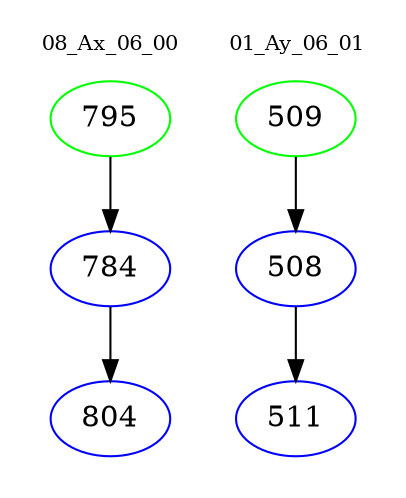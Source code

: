 digraph{
subgraph cluster_0 {
color = white
label = "08_Ax_06_00";
fontsize=10;
T0_795 [label="795", color="green"]
T0_795 -> T0_784 [color="black"]
T0_784 [label="784", color="blue"]
T0_784 -> T0_804 [color="black"]
T0_804 [label="804", color="blue"]
}
subgraph cluster_1 {
color = white
label = "01_Ay_06_01";
fontsize=10;
T1_509 [label="509", color="green"]
T1_509 -> T1_508 [color="black"]
T1_508 [label="508", color="blue"]
T1_508 -> T1_511 [color="black"]
T1_511 [label="511", color="blue"]
}
}
